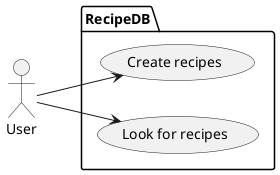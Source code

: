 @startuml
left to right direction
actor User as u

package RecipeDB{
  usecase "Create recipes" as UC1
  usecase "Look for recipes" as UC2
}

u --> UC1
u --> UC2
@enduml
